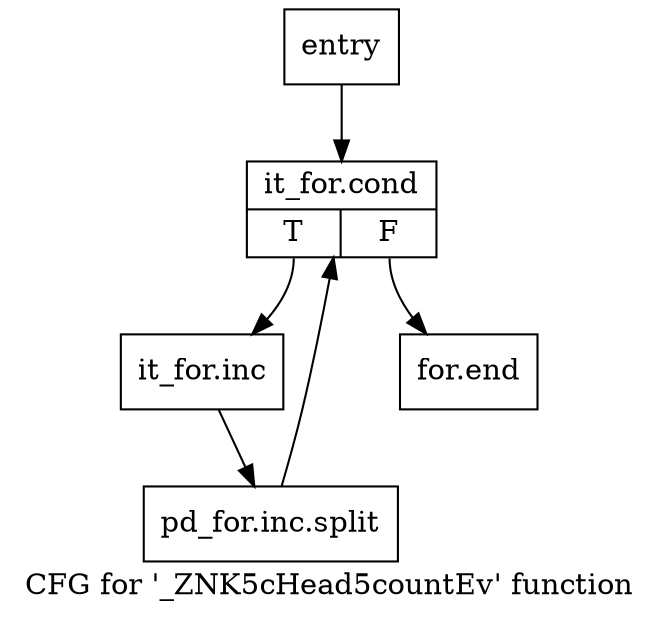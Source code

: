 digraph "CFG for '_ZNK5cHead5countEv' function" {
	label="CFG for '_ZNK5cHead5countEv' function";

	Node0x1dd1a50 [shape=record,label="{entry}"];
	Node0x1dd1a50 -> Node0x1dd1aa0;
	Node0x1dd1aa0 [shape=record,label="{it_for.cond|{<s0>T|<s1>F}}"];
	Node0x1dd1aa0:s0 -> Node0x1dd1af0;
	Node0x1dd1aa0:s1 -> Node0x1dd1b40;
	Node0x1dd1af0 [shape=record,label="{it_for.inc}"];
	Node0x1dd1af0 -> Node0x26fc0c0;
	Node0x26fc0c0 [shape=record,label="{pd_for.inc.split}"];
	Node0x26fc0c0 -> Node0x1dd1aa0;
	Node0x1dd1b40 [shape=record,label="{for.end}"];
}
